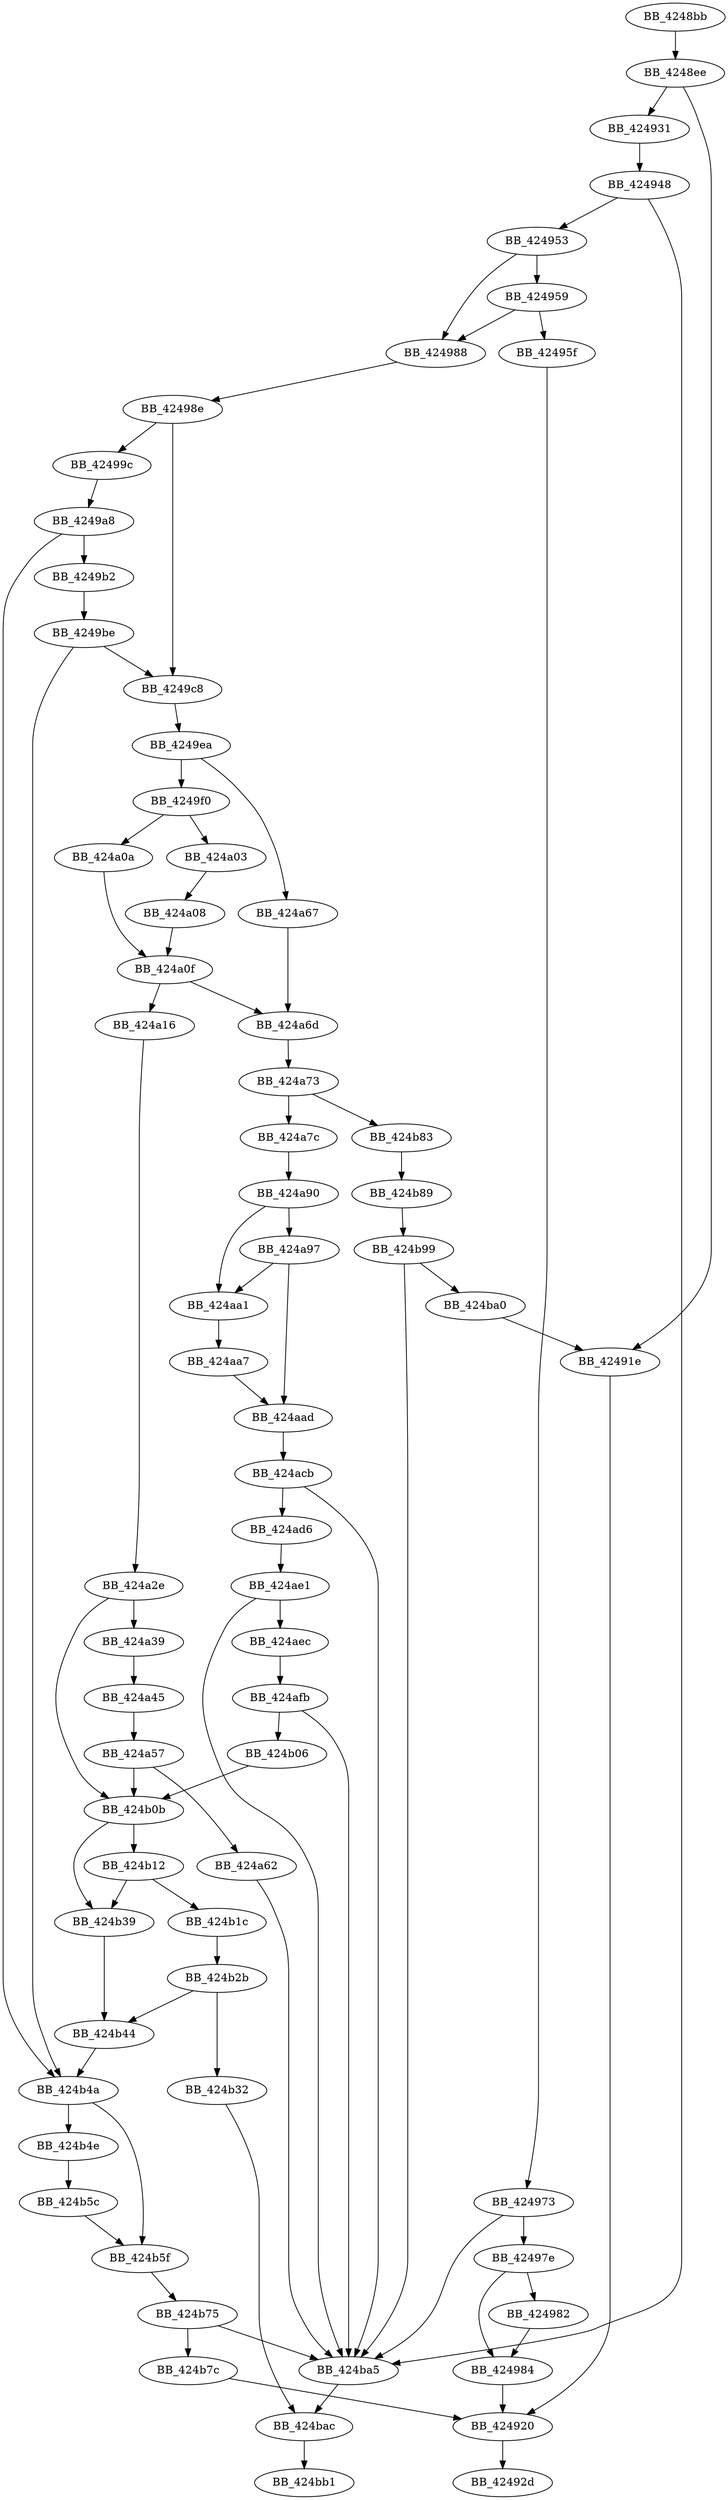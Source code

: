 DiGraph __expandlocale{
BB_4248bb->BB_4248ee
BB_4248ee->BB_42491e
BB_4248ee->BB_424931
BB_42491e->BB_424920
BB_424920->BB_42492d
BB_424931->BB_424948
BB_424948->BB_424953
BB_424948->BB_424ba5
BB_424953->BB_424959
BB_424953->BB_424988
BB_424959->BB_42495f
BB_424959->BB_424988
BB_42495f->BB_424973
BB_424973->BB_42497e
BB_424973->BB_424ba5
BB_42497e->BB_424982
BB_42497e->BB_424984
BB_424982->BB_424984
BB_424984->BB_424920
BB_424988->BB_42498e
BB_42498e->BB_42499c
BB_42498e->BB_4249c8
BB_42499c->BB_4249a8
BB_4249a8->BB_4249b2
BB_4249a8->BB_424b4a
BB_4249b2->BB_4249be
BB_4249be->BB_4249c8
BB_4249be->BB_424b4a
BB_4249c8->BB_4249ea
BB_4249ea->BB_4249f0
BB_4249ea->BB_424a67
BB_4249f0->BB_424a03
BB_4249f0->BB_424a0a
BB_424a03->BB_424a08
BB_424a08->BB_424a0f
BB_424a0a->BB_424a0f
BB_424a0f->BB_424a16
BB_424a0f->BB_424a6d
BB_424a16->BB_424a2e
BB_424a2e->BB_424a39
BB_424a2e->BB_424b0b
BB_424a39->BB_424a45
BB_424a45->BB_424a57
BB_424a57->BB_424a62
BB_424a57->BB_424b0b
BB_424a62->BB_424ba5
BB_424a67->BB_424a6d
BB_424a6d->BB_424a73
BB_424a73->BB_424a7c
BB_424a73->BB_424b83
BB_424a7c->BB_424a90
BB_424a90->BB_424a97
BB_424a90->BB_424aa1
BB_424a97->BB_424aa1
BB_424a97->BB_424aad
BB_424aa1->BB_424aa7
BB_424aa7->BB_424aad
BB_424aad->BB_424acb
BB_424acb->BB_424ad6
BB_424acb->BB_424ba5
BB_424ad6->BB_424ae1
BB_424ae1->BB_424aec
BB_424ae1->BB_424ba5
BB_424aec->BB_424afb
BB_424afb->BB_424b06
BB_424afb->BB_424ba5
BB_424b06->BB_424b0b
BB_424b0b->BB_424b12
BB_424b0b->BB_424b39
BB_424b12->BB_424b1c
BB_424b12->BB_424b39
BB_424b1c->BB_424b2b
BB_424b2b->BB_424b32
BB_424b2b->BB_424b44
BB_424b32->BB_424bac
BB_424b39->BB_424b44
BB_424b44->BB_424b4a
BB_424b4a->BB_424b4e
BB_424b4a->BB_424b5f
BB_424b4e->BB_424b5c
BB_424b5c->BB_424b5f
BB_424b5f->BB_424b75
BB_424b75->BB_424b7c
BB_424b75->BB_424ba5
BB_424b7c->BB_424920
BB_424b83->BB_424b89
BB_424b89->BB_424b99
BB_424b99->BB_424ba0
BB_424b99->BB_424ba5
BB_424ba0->BB_42491e
BB_424ba5->BB_424bac
BB_424bac->BB_424bb1
}
